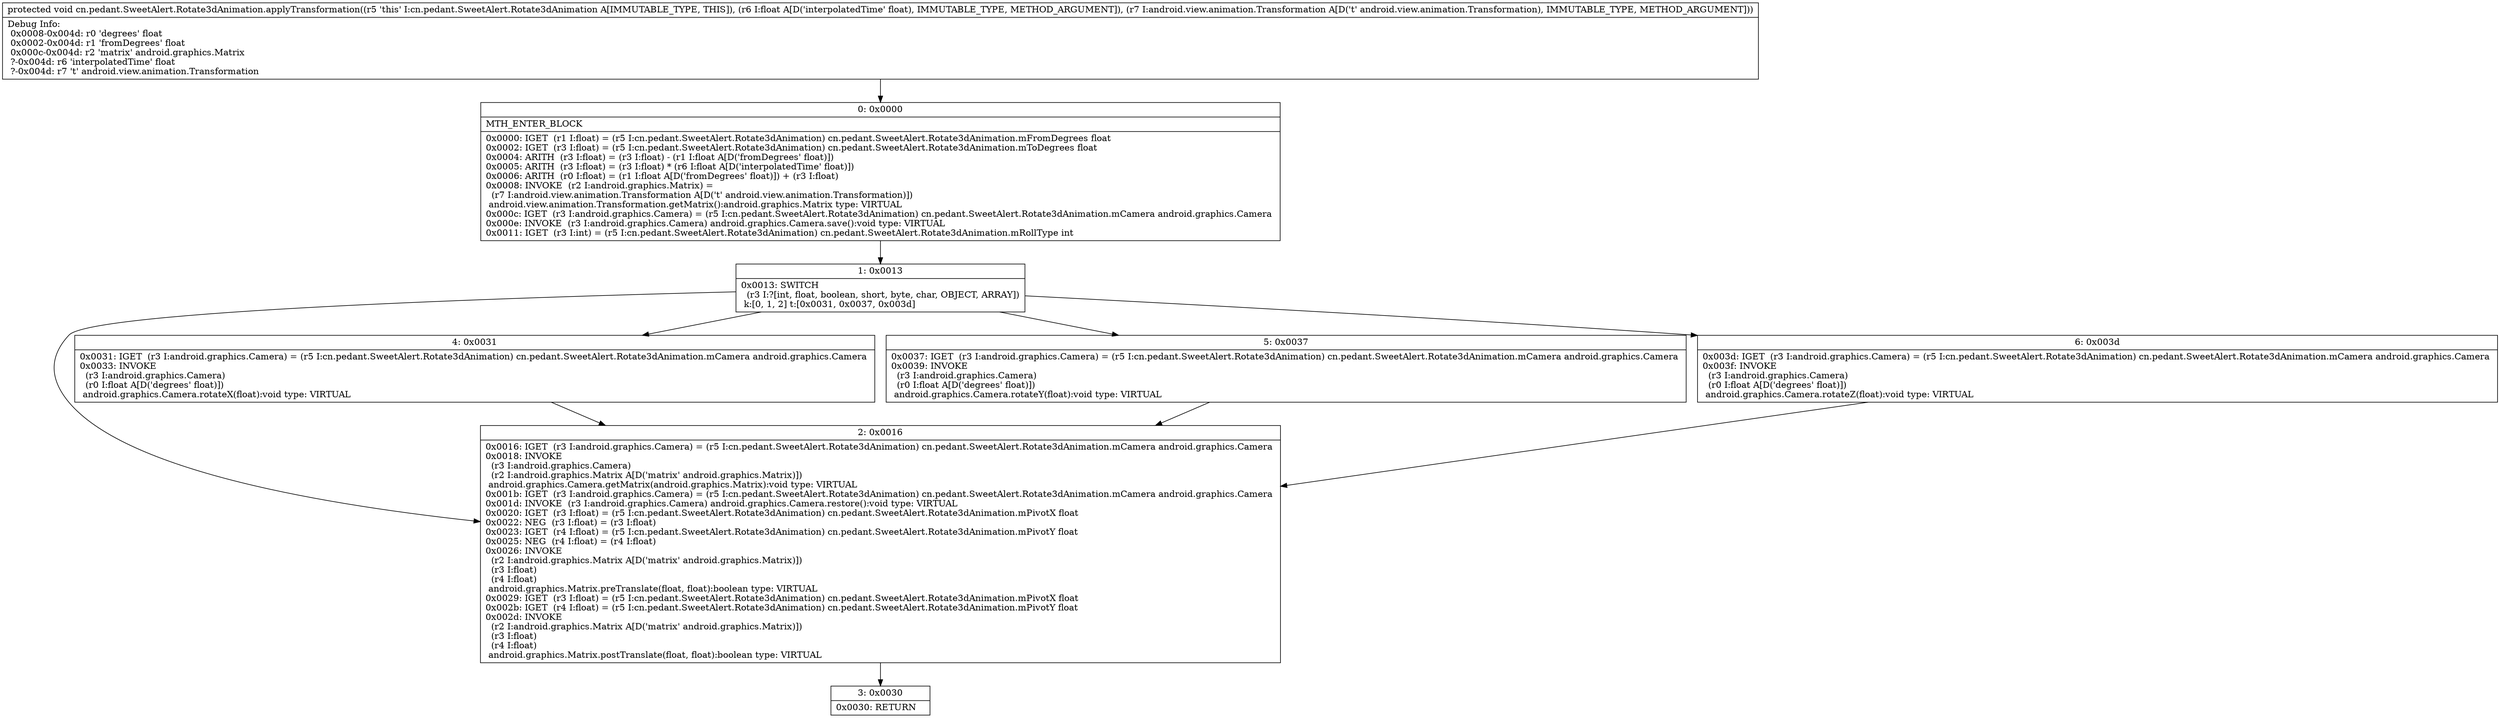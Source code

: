 digraph "CFG forcn.pedant.SweetAlert.Rotate3dAnimation.applyTransformation(FLandroid\/view\/animation\/Transformation;)V" {
Node_0 [shape=record,label="{0\:\ 0x0000|MTH_ENTER_BLOCK\l|0x0000: IGET  (r1 I:float) = (r5 I:cn.pedant.SweetAlert.Rotate3dAnimation) cn.pedant.SweetAlert.Rotate3dAnimation.mFromDegrees float \l0x0002: IGET  (r3 I:float) = (r5 I:cn.pedant.SweetAlert.Rotate3dAnimation) cn.pedant.SweetAlert.Rotate3dAnimation.mToDegrees float \l0x0004: ARITH  (r3 I:float) = (r3 I:float) \- (r1 I:float A[D('fromDegrees' float)]) \l0x0005: ARITH  (r3 I:float) = (r3 I:float) * (r6 I:float A[D('interpolatedTime' float)]) \l0x0006: ARITH  (r0 I:float) = (r1 I:float A[D('fromDegrees' float)]) + (r3 I:float) \l0x0008: INVOKE  (r2 I:android.graphics.Matrix) = \l  (r7 I:android.view.animation.Transformation A[D('t' android.view.animation.Transformation)])\l android.view.animation.Transformation.getMatrix():android.graphics.Matrix type: VIRTUAL \l0x000c: IGET  (r3 I:android.graphics.Camera) = (r5 I:cn.pedant.SweetAlert.Rotate3dAnimation) cn.pedant.SweetAlert.Rotate3dAnimation.mCamera android.graphics.Camera \l0x000e: INVOKE  (r3 I:android.graphics.Camera) android.graphics.Camera.save():void type: VIRTUAL \l0x0011: IGET  (r3 I:int) = (r5 I:cn.pedant.SweetAlert.Rotate3dAnimation) cn.pedant.SweetAlert.Rotate3dAnimation.mRollType int \l}"];
Node_1 [shape=record,label="{1\:\ 0x0013|0x0013: SWITCH  \l  (r3 I:?[int, float, boolean, short, byte, char, OBJECT, ARRAY])\l k:[0, 1, 2] t:[0x0031, 0x0037, 0x003d] \l}"];
Node_2 [shape=record,label="{2\:\ 0x0016|0x0016: IGET  (r3 I:android.graphics.Camera) = (r5 I:cn.pedant.SweetAlert.Rotate3dAnimation) cn.pedant.SweetAlert.Rotate3dAnimation.mCamera android.graphics.Camera \l0x0018: INVOKE  \l  (r3 I:android.graphics.Camera)\l  (r2 I:android.graphics.Matrix A[D('matrix' android.graphics.Matrix)])\l android.graphics.Camera.getMatrix(android.graphics.Matrix):void type: VIRTUAL \l0x001b: IGET  (r3 I:android.graphics.Camera) = (r5 I:cn.pedant.SweetAlert.Rotate3dAnimation) cn.pedant.SweetAlert.Rotate3dAnimation.mCamera android.graphics.Camera \l0x001d: INVOKE  (r3 I:android.graphics.Camera) android.graphics.Camera.restore():void type: VIRTUAL \l0x0020: IGET  (r3 I:float) = (r5 I:cn.pedant.SweetAlert.Rotate3dAnimation) cn.pedant.SweetAlert.Rotate3dAnimation.mPivotX float \l0x0022: NEG  (r3 I:float) = (r3 I:float) \l0x0023: IGET  (r4 I:float) = (r5 I:cn.pedant.SweetAlert.Rotate3dAnimation) cn.pedant.SweetAlert.Rotate3dAnimation.mPivotY float \l0x0025: NEG  (r4 I:float) = (r4 I:float) \l0x0026: INVOKE  \l  (r2 I:android.graphics.Matrix A[D('matrix' android.graphics.Matrix)])\l  (r3 I:float)\l  (r4 I:float)\l android.graphics.Matrix.preTranslate(float, float):boolean type: VIRTUAL \l0x0029: IGET  (r3 I:float) = (r5 I:cn.pedant.SweetAlert.Rotate3dAnimation) cn.pedant.SweetAlert.Rotate3dAnimation.mPivotX float \l0x002b: IGET  (r4 I:float) = (r5 I:cn.pedant.SweetAlert.Rotate3dAnimation) cn.pedant.SweetAlert.Rotate3dAnimation.mPivotY float \l0x002d: INVOKE  \l  (r2 I:android.graphics.Matrix A[D('matrix' android.graphics.Matrix)])\l  (r3 I:float)\l  (r4 I:float)\l android.graphics.Matrix.postTranslate(float, float):boolean type: VIRTUAL \l}"];
Node_3 [shape=record,label="{3\:\ 0x0030|0x0030: RETURN   \l}"];
Node_4 [shape=record,label="{4\:\ 0x0031|0x0031: IGET  (r3 I:android.graphics.Camera) = (r5 I:cn.pedant.SweetAlert.Rotate3dAnimation) cn.pedant.SweetAlert.Rotate3dAnimation.mCamera android.graphics.Camera \l0x0033: INVOKE  \l  (r3 I:android.graphics.Camera)\l  (r0 I:float A[D('degrees' float)])\l android.graphics.Camera.rotateX(float):void type: VIRTUAL \l}"];
Node_5 [shape=record,label="{5\:\ 0x0037|0x0037: IGET  (r3 I:android.graphics.Camera) = (r5 I:cn.pedant.SweetAlert.Rotate3dAnimation) cn.pedant.SweetAlert.Rotate3dAnimation.mCamera android.graphics.Camera \l0x0039: INVOKE  \l  (r3 I:android.graphics.Camera)\l  (r0 I:float A[D('degrees' float)])\l android.graphics.Camera.rotateY(float):void type: VIRTUAL \l}"];
Node_6 [shape=record,label="{6\:\ 0x003d|0x003d: IGET  (r3 I:android.graphics.Camera) = (r5 I:cn.pedant.SweetAlert.Rotate3dAnimation) cn.pedant.SweetAlert.Rotate3dAnimation.mCamera android.graphics.Camera \l0x003f: INVOKE  \l  (r3 I:android.graphics.Camera)\l  (r0 I:float A[D('degrees' float)])\l android.graphics.Camera.rotateZ(float):void type: VIRTUAL \l}"];
MethodNode[shape=record,label="{protected void cn.pedant.SweetAlert.Rotate3dAnimation.applyTransformation((r5 'this' I:cn.pedant.SweetAlert.Rotate3dAnimation A[IMMUTABLE_TYPE, THIS]), (r6 I:float A[D('interpolatedTime' float), IMMUTABLE_TYPE, METHOD_ARGUMENT]), (r7 I:android.view.animation.Transformation A[D('t' android.view.animation.Transformation), IMMUTABLE_TYPE, METHOD_ARGUMENT]))  | Debug Info:\l  0x0008\-0x004d: r0 'degrees' float\l  0x0002\-0x004d: r1 'fromDegrees' float\l  0x000c\-0x004d: r2 'matrix' android.graphics.Matrix\l  ?\-0x004d: r6 'interpolatedTime' float\l  ?\-0x004d: r7 't' android.view.animation.Transformation\l}"];
MethodNode -> Node_0;
Node_0 -> Node_1;
Node_1 -> Node_2;
Node_1 -> Node_4;
Node_1 -> Node_5;
Node_1 -> Node_6;
Node_2 -> Node_3;
Node_4 -> Node_2;
Node_5 -> Node_2;
Node_6 -> Node_2;
}

